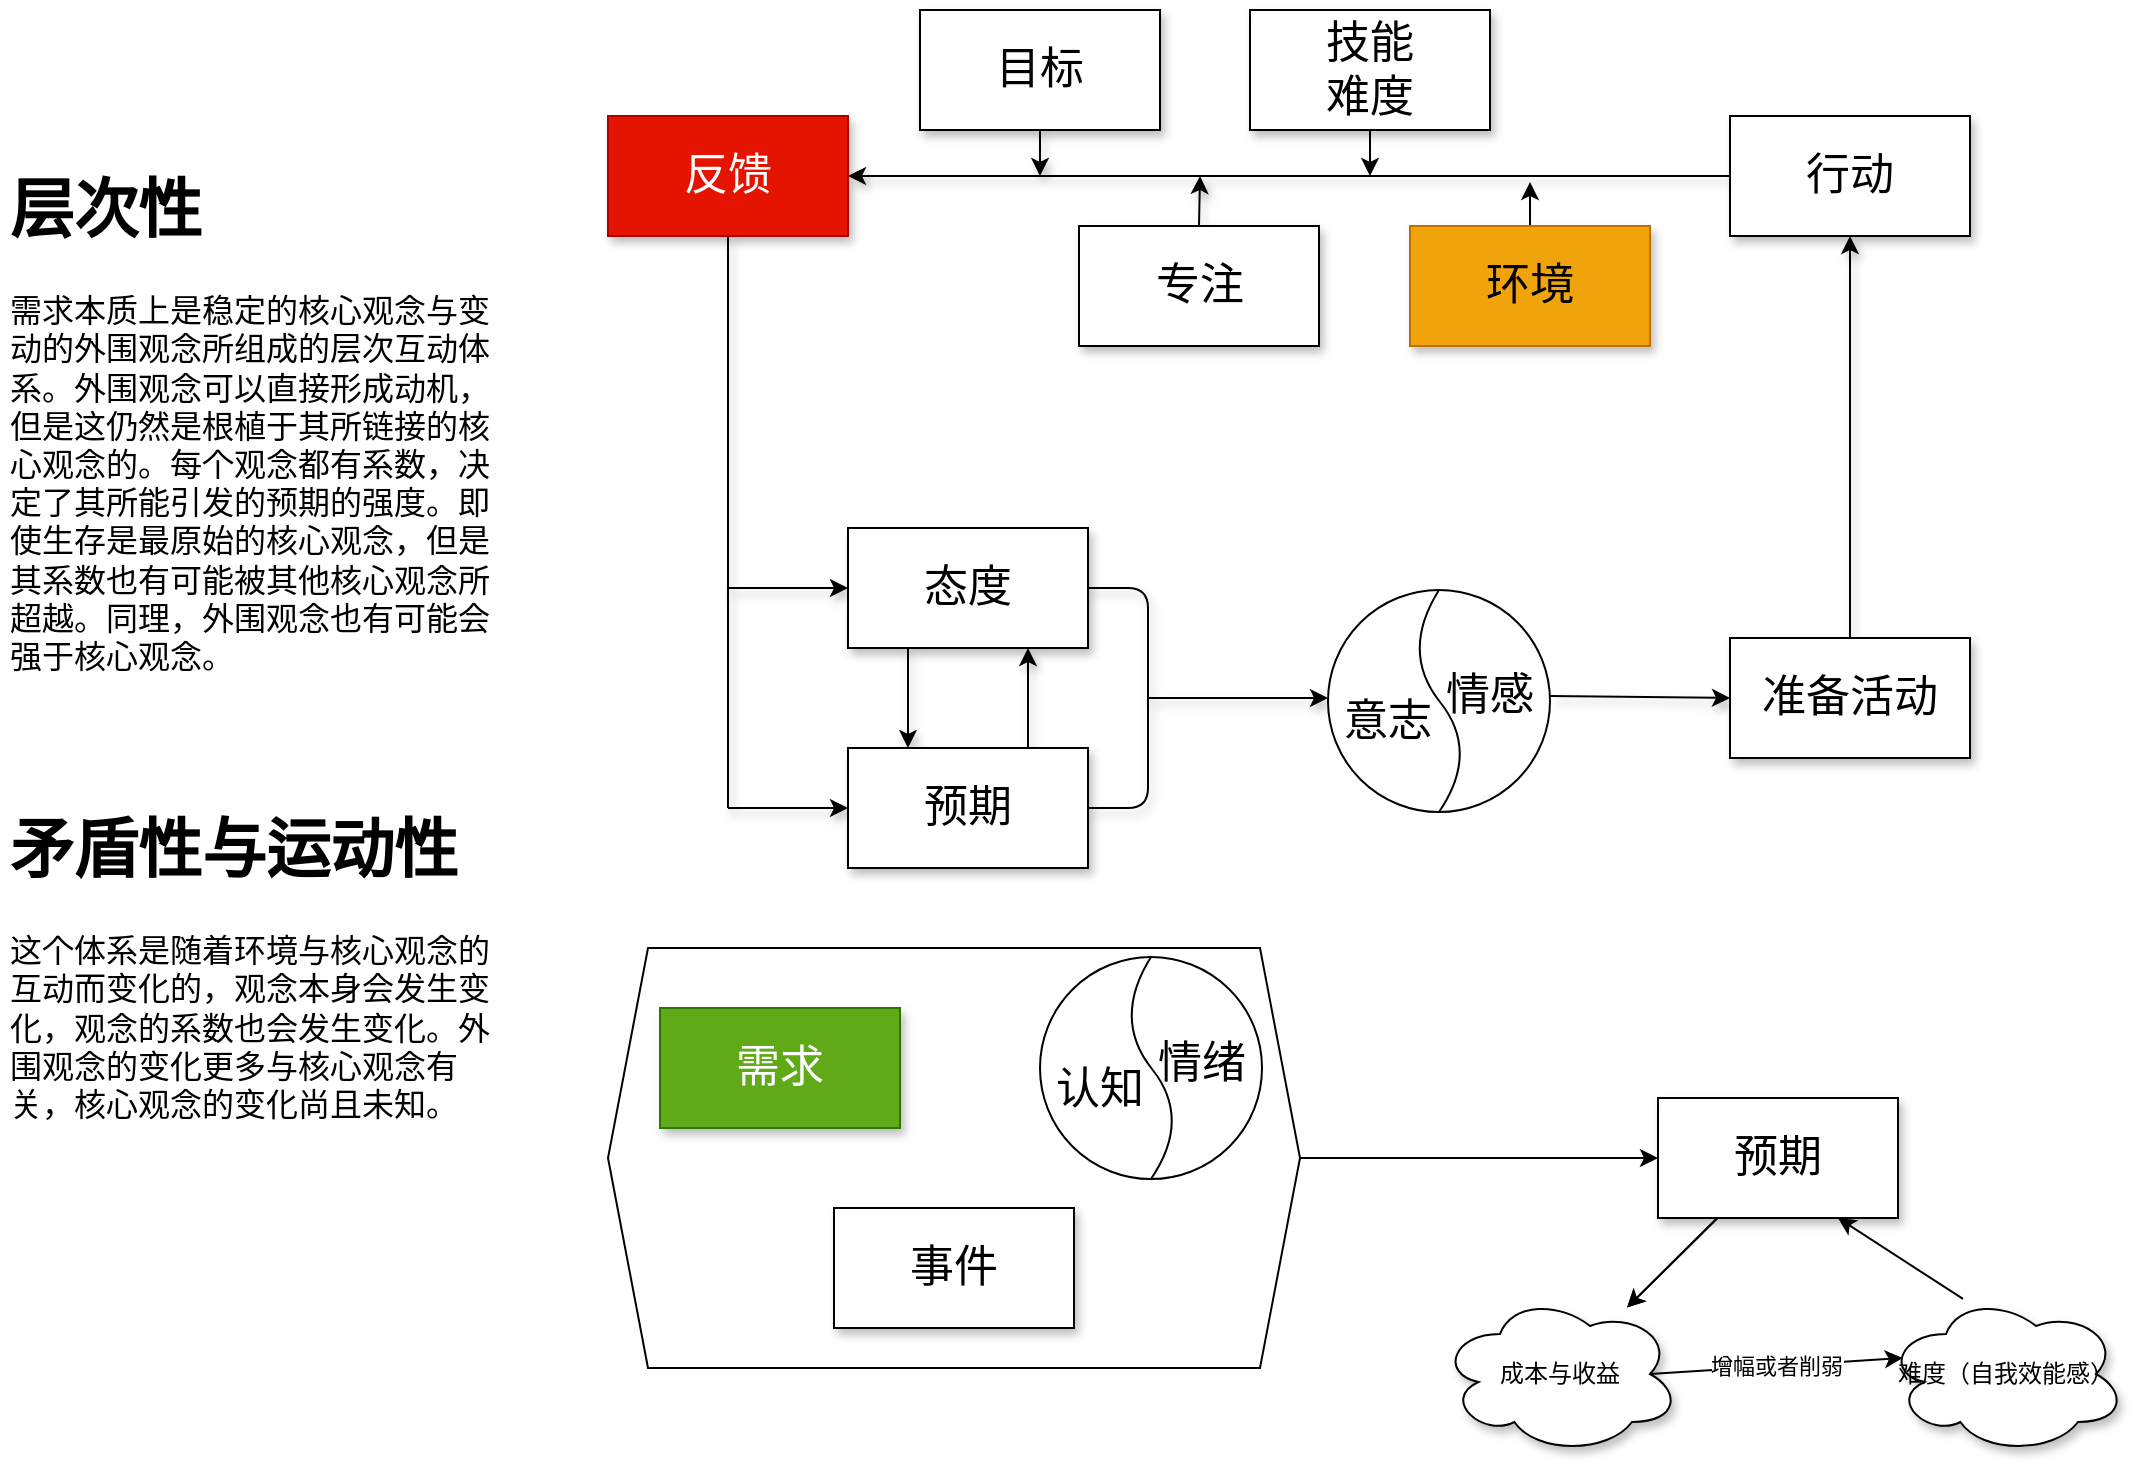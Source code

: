 <mxfile version="20.4.1" type="github">
  <diagram id="kPq2ntZRkkWAnAArJFhL" name="第 1 页">
    <mxGraphModel dx="1631" dy="991" grid="0" gridSize="10" guides="1" tooltips="1" connect="1" arrows="1" fold="1" page="1" pageScale="1" pageWidth="1169" pageHeight="827" background="none" math="0" shadow="0">
      <root>
        <mxCell id="0" />
        <mxCell id="1" parent="0" />
        <mxCell id="ibxlL6P6bhPAEz_x_jn9-12" value="" style="edgeStyle=none;orthogonalLoop=1;jettySize=auto;html=1;entryX=1;entryY=0.5;entryDx=0;entryDy=0;exitX=0;exitY=0.5;exitDx=0;exitDy=0;snapToPoint=0;fixDash=0;shadow=1;" parent="1" source="ibxlL6P6bhPAEz_x_jn9-11" target="ibxlL6P6bhPAEz_x_jn9-10" edge="1">
          <mxGeometry relative="1" as="geometry">
            <mxPoint x="706" y="117" as="sourcePoint" />
          </mxGeometry>
        </mxCell>
        <mxCell id="ibxlL6P6bhPAEz_x_jn9-32" style="edgeStyle=none;orthogonalLoop=1;jettySize=auto;html=1;exitX=0.5;exitY=1;exitDx=0;exitDy=0;endArrow=none;endFill=0;snapToPoint=0;fixDash=0;shadow=1;" parent="1" source="ibxlL6P6bhPAEz_x_jn9-10" edge="1">
          <mxGeometry relative="1" as="geometry">
            <mxPoint x="456" y="473" as="targetPoint" />
            <mxPoint x="456" y="103" as="sourcePoint" />
          </mxGeometry>
        </mxCell>
        <mxCell id="ibxlL6P6bhPAEz_x_jn9-10" value="&lt;font style=&quot;font-size: 22px&quot;&gt;反馈&lt;/font&gt;" style="whiteSpace=wrap;html=1;snapToPoint=0;fixDash=0;shadow=1;fillColor=#e51400;strokeColor=#B20000;fontColor=#ffffff;" parent="1" vertex="1">
          <mxGeometry x="396" y="127" width="120" height="60" as="geometry" />
        </mxCell>
        <mxCell id="ibxlL6P6bhPAEz_x_jn9-11" value="&lt;font style=&quot;font-size: 22px&quot;&gt;&lt;font style=&quot;font-size: 22px&quot;&gt;行&lt;/font&gt;&lt;font style=&quot;font-size: 22px&quot;&gt;动&lt;/font&gt;&lt;/font&gt;" style="whiteSpace=wrap;html=1;direction=east;snapToPoint=0;fixDash=0;shadow=1;glass=0;" parent="1" vertex="1">
          <mxGeometry x="957" y="127" width="120" height="60" as="geometry" />
        </mxCell>
        <mxCell id="ibxlL6P6bhPAEz_x_jn9-16" style="edgeStyle=none;orthogonalLoop=1;jettySize=auto;html=1;exitX=0.5;exitY=1;exitDx=0;exitDy=0;snapToPoint=0;fixDash=0;shadow=1;" parent="1" source="ibxlL6P6bhPAEz_x_jn9-13" edge="1">
          <mxGeometry relative="1" as="geometry">
            <mxPoint x="612" y="157" as="targetPoint" />
          </mxGeometry>
        </mxCell>
        <mxCell id="ibxlL6P6bhPAEz_x_jn9-13" value="&lt;font style=&quot;font-size: 22px&quot;&gt;目标&lt;/font&gt;" style="whiteSpace=wrap;html=1;snapToPoint=0;fixDash=0;shadow=1;" parent="1" vertex="1">
          <mxGeometry x="552" y="74" width="120" height="60" as="geometry" />
        </mxCell>
        <mxCell id="PvnQy5CXaOimZ1M_9s1F-1" style="edgeStyle=orthogonalEdgeStyle;rounded=0;orthogonalLoop=1;jettySize=auto;html=1;exitX=0.5;exitY=1;exitDx=0;exitDy=0;" parent="1" edge="1">
          <mxGeometry relative="1" as="geometry">
            <mxPoint x="777" y="157" as="targetPoint" />
            <mxPoint x="777" y="128" as="sourcePoint" />
          </mxGeometry>
        </mxCell>
        <mxCell id="ibxlL6P6bhPAEz_x_jn9-14" value="&lt;font style=&quot;font-size: 22px&quot;&gt;技能&lt;br&gt;难度&lt;/font&gt;" style="whiteSpace=wrap;html=1;snapToPoint=0;fixDash=0;shadow=1;" parent="1" vertex="1">
          <mxGeometry x="717" y="74" width="120" height="60" as="geometry" />
        </mxCell>
        <mxCell id="ibxlL6P6bhPAEz_x_jn9-18" style="edgeStyle=none;orthogonalLoop=1;jettySize=auto;html=1;exitX=0.5;exitY=0;exitDx=0;exitDy=0;snapToPoint=0;fixDash=0;shadow=1;" parent="1" source="ibxlL6P6bhPAEz_x_jn9-15" edge="1">
          <mxGeometry relative="1" as="geometry">
            <mxPoint x="692" y="157" as="targetPoint" />
          </mxGeometry>
        </mxCell>
        <mxCell id="ibxlL6P6bhPAEz_x_jn9-15" value="&lt;font style=&quot;font-size: 22px&quot;&gt;专注&lt;/font&gt;" style="whiteSpace=wrap;html=1;snapToPoint=0;fixDash=0;shadow=1;" parent="1" vertex="1">
          <mxGeometry x="631.5" y="182" width="120" height="60" as="geometry" />
        </mxCell>
        <mxCell id="ibxlL6P6bhPAEz_x_jn9-25" style="edgeStyle=none;orthogonalLoop=1;jettySize=auto;html=1;exitX=0.25;exitY=1;exitDx=0;exitDy=0;entryX=0.25;entryY=0;entryDx=0;entryDy=0;snapToPoint=0;fixDash=0;shadow=1;" parent="1" source="ibxlL6P6bhPAEz_x_jn9-19" target="ibxlL6P6bhPAEz_x_jn9-21" edge="1">
          <mxGeometry relative="1" as="geometry" />
        </mxCell>
        <mxCell id="ibxlL6P6bhPAEz_x_jn9-33" style="edgeStyle=none;orthogonalLoop=1;jettySize=auto;html=1;endArrow=classic;endFill=1;entryX=0;entryY=0.5;entryDx=0;entryDy=0;snapToPoint=0;fixDash=0;shadow=1;" parent="1" target="ibxlL6P6bhPAEz_x_jn9-19" edge="1">
          <mxGeometry relative="1" as="geometry">
            <mxPoint x="506" y="298" as="targetPoint" />
            <mxPoint x="456" y="363" as="sourcePoint" />
          </mxGeometry>
        </mxCell>
        <mxCell id="ibxlL6P6bhPAEz_x_jn9-19" value="&lt;span style=&quot;font-size: 22px&quot;&gt;态度&lt;br&gt;&lt;/span&gt;" style="whiteSpace=wrap;html=1;snapToPoint=0;fixDash=0;shadow=1;" parent="1" vertex="1">
          <mxGeometry x="516" y="333" width="120" height="60" as="geometry" />
        </mxCell>
        <mxCell id="ibxlL6P6bhPAEz_x_jn9-24" style="edgeStyle=none;orthogonalLoop=1;jettySize=auto;html=1;exitX=0.75;exitY=0;exitDx=0;exitDy=0;entryX=0.75;entryY=1;entryDx=0;entryDy=0;snapToPoint=0;fixDash=0;shadow=1;" parent="1" source="ibxlL6P6bhPAEz_x_jn9-21" target="ibxlL6P6bhPAEz_x_jn9-19" edge="1">
          <mxGeometry relative="1" as="geometry" />
        </mxCell>
        <mxCell id="ibxlL6P6bhPAEz_x_jn9-34" style="edgeStyle=none;orthogonalLoop=1;jettySize=auto;html=1;endArrow=classic;endFill=1;entryX=0;entryY=0.5;entryDx=0;entryDy=0;snapToPoint=0;fixDash=0;shadow=1;" parent="1" target="ibxlL6P6bhPAEz_x_jn9-21" edge="1">
          <mxGeometry relative="1" as="geometry">
            <mxPoint x="436" y="508" as="targetPoint" />
            <mxPoint x="456" y="473" as="sourcePoint" />
          </mxGeometry>
        </mxCell>
        <mxCell id="ibxlL6P6bhPAEz_x_jn9-21" value="&lt;font style=&quot;font-size: 22px&quot;&gt;预期&lt;/font&gt;" style="whiteSpace=wrap;html=1;snapToPoint=0;fixDash=0;shadow=1;" parent="1" vertex="1">
          <mxGeometry x="516" y="443" width="120" height="60" as="geometry" />
        </mxCell>
        <mxCell id="ibxlL6P6bhPAEz_x_jn9-30" style="edgeStyle=none;orthogonalLoop=1;jettySize=auto;html=1;entryX=0;entryY=0.5;entryDx=0;entryDy=0;startArrow=none;snapToPoint=0;fixDash=0;shadow=1;exitX=1;exitY=0.5;exitDx=0;exitDy=0;" parent="1" source="keqpm7v_gJoTvBz5cPvA-7" target="ibxlL6P6bhPAEz_x_jn9-26" edge="1">
          <mxGeometry relative="1" as="geometry">
            <mxPoint x="816" y="418" as="targetPoint" />
            <mxPoint x="876" y="418" as="sourcePoint" />
          </mxGeometry>
        </mxCell>
        <mxCell id="ibxlL6P6bhPAEz_x_jn9-31" style="edgeStyle=none;orthogonalLoop=1;jettySize=auto;html=1;exitX=0.5;exitY=0;exitDx=0;exitDy=0;entryX=0.5;entryY=1;entryDx=0;entryDy=0;snapToPoint=0;fixDash=0;shadow=1;" parent="1" source="ibxlL6P6bhPAEz_x_jn9-26" target="ibxlL6P6bhPAEz_x_jn9-11" edge="1">
          <mxGeometry relative="1" as="geometry" />
        </mxCell>
        <mxCell id="ibxlL6P6bhPAEz_x_jn9-26" value="&lt;font style=&quot;font-size: 22px&quot;&gt;准备活动&lt;/font&gt;" style="whiteSpace=wrap;html=1;snapToPoint=0;fixDash=0;shadow=1;" parent="1" vertex="1">
          <mxGeometry x="957" y="388" width="120" height="60" as="geometry" />
        </mxCell>
        <mxCell id="ibxlL6P6bhPAEz_x_jn9-29" value="" style="endArrow=none;html=1;exitX=1;exitY=0.5;exitDx=0;exitDy=0;entryX=1;entryY=0.5;entryDx=0;entryDy=0;snapToPoint=0;fixDash=0;shadow=1;" parent="1" source="ibxlL6P6bhPAEz_x_jn9-21" target="ibxlL6P6bhPAEz_x_jn9-19" edge="1">
          <mxGeometry width="50" height="50" relative="1" as="geometry">
            <mxPoint x="671" y="438" as="sourcePoint" />
            <mxPoint x="721" y="388" as="targetPoint" />
            <Array as="points">
              <mxPoint x="666" y="473" />
              <mxPoint x="666" y="363" />
            </Array>
          </mxGeometry>
        </mxCell>
        <mxCell id="ibxlL6P6bhPAEz_x_jn9-36" style="edgeStyle=none;orthogonalLoop=1;jettySize=auto;html=1;endArrow=classic;endFill=1;entryX=0;entryY=0.5;entryDx=0;entryDy=0;snapToPoint=0;fixDash=0;shadow=1;" parent="1" edge="1">
          <mxGeometry relative="1" as="geometry">
            <mxPoint x="756" y="418" as="targetPoint" />
            <mxPoint x="666" y="418" as="sourcePoint" />
          </mxGeometry>
        </mxCell>
        <mxCell id="dJDtyNAbK6uFxzYJcRhW-17" value="" style="edgeStyle=orthogonalEdgeStyle;rounded=0;orthogonalLoop=1;jettySize=auto;html=1;startArrow=none;startFill=0;endArrow=none;endFill=0;strokeColor=none;" parent="1" edge="1">
          <mxGeometry relative="1" as="geometry">
            <mxPoint x="816.059" y="448" as="sourcePoint" />
            <mxPoint x="737" y="481" as="targetPoint" />
          </mxGeometry>
        </mxCell>
        <mxCell id="2JWgwbIt5jw4n_CIhUtz-4" style="edgeStyle=none;rounded=0;orthogonalLoop=1;jettySize=auto;html=1;exitX=0.5;exitY=0;exitDx=0;exitDy=0;fontSize=22;" parent="1" source="2JWgwbIt5jw4n_CIhUtz-3" edge="1">
          <mxGeometry relative="1" as="geometry">
            <mxPoint x="857" y="160" as="targetPoint" />
          </mxGeometry>
        </mxCell>
        <mxCell id="2JWgwbIt5jw4n_CIhUtz-3" value="&lt;font style=&quot;font-size: 22px&quot;&gt;环境&lt;/font&gt;" style="whiteSpace=wrap;html=1;snapToPoint=0;fixDash=0;shadow=1;fillColor=#f0a30a;fontColor=#000000;strokeColor=#BD7000;" parent="1" vertex="1">
          <mxGeometry x="797" y="182" width="120" height="60" as="geometry" />
        </mxCell>
        <mxCell id="keqpm7v_gJoTvBz5cPvA-9" value="" style="group" parent="1" vertex="1" connectable="0">
          <mxGeometry x="756" y="364" width="111" height="111" as="geometry" />
        </mxCell>
        <mxCell id="keqpm7v_gJoTvBz5cPvA-4" value="" style="ellipse;whiteSpace=wrap;html=1;aspect=fixed;fontSize=22;" parent="keqpm7v_gJoTvBz5cPvA-9" vertex="1">
          <mxGeometry width="111" height="111" as="geometry" />
        </mxCell>
        <mxCell id="keqpm7v_gJoTvBz5cPvA-5" value="" style="curved=1;endArrow=none;html=1;rounded=0;fontSize=22;entryX=0.5;entryY=0;entryDx=0;entryDy=0;exitX=0.5;exitY=1;exitDx=0;exitDy=0;endFill=0;" parent="keqpm7v_gJoTvBz5cPvA-9" source="keqpm7v_gJoTvBz5cPvA-4" target="keqpm7v_gJoTvBz5cPvA-4" edge="1">
          <mxGeometry width="50" height="50" relative="1" as="geometry">
            <mxPoint x="16" y="80.5" as="sourcePoint" />
            <mxPoint x="66" y="30.5" as="targetPoint" />
            <Array as="points">
              <mxPoint x="76" y="81" />
              <mxPoint x="36" y="31" />
            </Array>
          </mxGeometry>
        </mxCell>
        <mxCell id="keqpm7v_gJoTvBz5cPvA-6" value="意志" style="text;html=1;strokeColor=none;fillColor=none;align=center;verticalAlign=middle;whiteSpace=wrap;rounded=0;fontSize=22;" parent="keqpm7v_gJoTvBz5cPvA-9" vertex="1">
          <mxGeometry y="51" width="60" height="30" as="geometry" />
        </mxCell>
        <mxCell id="keqpm7v_gJoTvBz5cPvA-7" value="情感" style="text;html=1;strokeColor=none;fillColor=none;align=center;verticalAlign=middle;whiteSpace=wrap;rounded=0;fontSize=22;" parent="keqpm7v_gJoTvBz5cPvA-9" vertex="1">
          <mxGeometry x="51" y="38" width="60" height="30" as="geometry" />
        </mxCell>
        <mxCell id="bU09pMdGOBnbswOLhoOm-2" value="" style="rounded=0;orthogonalLoop=1;jettySize=auto;html=1;" parent="1" source="lbbJXawMjLOiKPOYFRqx-16" target="bU09pMdGOBnbswOLhoOm-1" edge="1">
          <mxGeometry relative="1" as="geometry" />
        </mxCell>
        <mxCell id="bU09pMdGOBnbswOLhoOm-3" value="" style="edgeStyle=none;rounded=0;orthogonalLoop=1;jettySize=auto;html=1;" parent="1" source="lbbJXawMjLOiKPOYFRqx-16" target="bU09pMdGOBnbswOLhoOm-1" edge="1">
          <mxGeometry relative="1" as="geometry" />
        </mxCell>
        <mxCell id="bU09pMdGOBnbswOLhoOm-5" style="edgeStyle=none;rounded=0;orthogonalLoop=1;jettySize=auto;html=1;exitX=0.75;exitY=1;exitDx=0;exitDy=0;entryX=0.321;entryY=0.031;entryDx=0;entryDy=0;entryPerimeter=0;startArrow=classic;startFill=1;endArrow=none;endFill=0;" parent="1" source="lbbJXawMjLOiKPOYFRqx-16" target="bU09pMdGOBnbswOLhoOm-4" edge="1">
          <mxGeometry relative="1" as="geometry" />
        </mxCell>
        <mxCell id="lbbJXawMjLOiKPOYFRqx-16" value="&lt;font style=&quot;font-size: 22px&quot;&gt;预期&lt;/font&gt;" style="whiteSpace=wrap;html=1;snapToPoint=0;fixDash=0;shadow=1;" parent="1" vertex="1">
          <mxGeometry x="921" y="618" width="120" height="60" as="geometry" />
        </mxCell>
        <mxCell id="lbbJXawMjLOiKPOYFRqx-26" value="" style="group;opacity=0;fillColor=none;" parent="1" vertex="1" connectable="0">
          <mxGeometry x="396" y="543" width="346" height="210" as="geometry" />
        </mxCell>
        <mxCell id="lbbJXawMjLOiKPOYFRqx-25" value="" style="shape=hexagon;perimeter=hexagonPerimeter2;whiteSpace=wrap;html=1;fixedSize=1;" parent="lbbJXawMjLOiKPOYFRqx-26" vertex="1">
          <mxGeometry width="346" height="210" as="geometry" />
        </mxCell>
        <mxCell id="ibxlL6P6bhPAEz_x_jn9-38" value="&lt;font style=&quot;font-size: 22px&quot;&gt;需求&lt;/font&gt;" style="whiteSpace=wrap;html=1;snapToPoint=0;fixDash=0;shadow=1;fillColor=#60a917;fontColor=#ffffff;strokeColor=#2D7600;" parent="lbbJXawMjLOiKPOYFRqx-26" vertex="1">
          <mxGeometry x="26" y="30" width="120" height="60" as="geometry" />
        </mxCell>
        <mxCell id="dJDtyNAbK6uFxzYJcRhW-5" value="&lt;font style=&quot;font-size: 22px&quot;&gt;事件&lt;br&gt;&lt;/font&gt;" style="whiteSpace=wrap;html=1;snapToPoint=0;fixDash=0;shadow=1;" parent="lbbJXawMjLOiKPOYFRqx-26" vertex="1">
          <mxGeometry x="113" y="130" width="120" height="60" as="geometry" />
        </mxCell>
        <mxCell id="keqpm7v_gJoTvBz5cPvA-18" value="" style="group" parent="lbbJXawMjLOiKPOYFRqx-26" vertex="1" connectable="0">
          <mxGeometry x="216" y="4.5" width="111" height="111" as="geometry" />
        </mxCell>
        <mxCell id="keqpm7v_gJoTvBz5cPvA-14" value="" style="ellipse;whiteSpace=wrap;html=1;aspect=fixed;fontSize=22;" parent="keqpm7v_gJoTvBz5cPvA-18" vertex="1">
          <mxGeometry width="111" height="111" as="geometry" />
        </mxCell>
        <mxCell id="lbbJXawMjLOiKPOYFRqx-20" value="" style="group" parent="keqpm7v_gJoTvBz5cPvA-18" vertex="1" connectable="0">
          <mxGeometry y="31" width="111" height="50" as="geometry" />
        </mxCell>
        <mxCell id="keqpm7v_gJoTvBz5cPvA-16" value="认知" style="text;html=1;strokeColor=none;fillColor=none;align=center;verticalAlign=middle;whiteSpace=wrap;rounded=0;fontSize=22;" parent="lbbJXawMjLOiKPOYFRqx-20" vertex="1">
          <mxGeometry y="20" width="60" height="30" as="geometry" />
        </mxCell>
        <mxCell id="keqpm7v_gJoTvBz5cPvA-17" value="情绪" style="text;html=1;strokeColor=none;fillColor=none;align=center;verticalAlign=middle;whiteSpace=wrap;rounded=0;fontSize=22;" parent="lbbJXawMjLOiKPOYFRqx-20" vertex="1">
          <mxGeometry x="51" y="7" width="60" height="30" as="geometry" />
        </mxCell>
        <mxCell id="keqpm7v_gJoTvBz5cPvA-15" value="" style="curved=1;endArrow=none;html=1;rounded=0;fontSize=22;entryX=0.5;entryY=0;entryDx=0;entryDy=0;exitX=0.5;exitY=1;exitDx=0;exitDy=0;endFill=0;" parent="keqpm7v_gJoTvBz5cPvA-18" source="keqpm7v_gJoTvBz5cPvA-14" target="keqpm7v_gJoTvBz5cPvA-14" edge="1">
          <mxGeometry width="50" height="50" relative="1" as="geometry">
            <mxPoint x="-588" y="-379.5" as="sourcePoint" />
            <mxPoint x="-538" y="-429.5" as="targetPoint" />
            <Array as="points">
              <mxPoint x="76" y="81" />
              <mxPoint x="36" y="31" />
            </Array>
          </mxGeometry>
        </mxCell>
        <mxCell id="lbbJXawMjLOiKPOYFRqx-27" style="edgeStyle=orthogonalEdgeStyle;rounded=0;orthogonalLoop=1;jettySize=auto;html=1;exitX=1;exitY=0.5;exitDx=0;exitDy=0;entryX=0;entryY=0.5;entryDx=0;entryDy=0;" parent="1" source="lbbJXawMjLOiKPOYFRqx-25" target="lbbJXawMjLOiKPOYFRqx-16" edge="1">
          <mxGeometry relative="1" as="geometry" />
        </mxCell>
        <mxCell id="lbbJXawMjLOiKPOYFRqx-36" value="&lt;h1&gt;层次性&lt;/h1&gt;&lt;p&gt;&lt;span style=&quot;text-align: center;&quot;&gt;需求本质上是稳定的核心观念与变动的外围观念所组成的层次互动体系。外围观念可以直接形成动机，但是这仍然是根植于其所链接的核心观念的。每个观念都有系数，决定了其所能引发的预期的强度。即使生存是最原始的核心观念，但是其系数也有可能被其他核心观念所超越。同理，外围观念也有可能会强于核心观念。&lt;/span&gt;&lt;/p&gt;" style="text;html=1;strokeColor=none;fillColor=none;spacing=5;spacingTop=-20;whiteSpace=wrap;overflow=hidden;rounded=0;fontSize=16;opacity=0;" parent="1" vertex="1">
          <mxGeometry x="92" y="144" width="260.5" height="281" as="geometry" />
        </mxCell>
        <mxCell id="lbbJXawMjLOiKPOYFRqx-37" value="&lt;h1&gt;矛盾性与运动性&lt;/h1&gt;&lt;p&gt;&lt;span style=&quot;text-align: center;&quot;&gt;这个体系是随着环境与核心观念的互动而变化的，观念本身会发生变化，观念的系数也会发生变化。外围观念的变化更多与核心观念有关，核心观念的变化尚且未知。&lt;/span&gt;&lt;br&gt;&lt;/p&gt;" style="text;html=1;strokeColor=none;fillColor=none;spacing=5;spacingTop=-20;whiteSpace=wrap;overflow=hidden;rounded=0;fontSize=16;opacity=0;" parent="1" vertex="1">
          <mxGeometry x="92" y="464" width="250.5" height="180" as="geometry" />
        </mxCell>
        <mxCell id="bU09pMdGOBnbswOLhoOm-6" value="增幅或者削弱" style="edgeStyle=none;rounded=0;orthogonalLoop=1;jettySize=auto;html=1;exitX=0.875;exitY=0.5;exitDx=0;exitDy=0;exitPerimeter=0;entryX=0.07;entryY=0.4;entryDx=0;entryDy=0;entryPerimeter=0;" parent="1" source="bU09pMdGOBnbswOLhoOm-1" target="bU09pMdGOBnbswOLhoOm-4" edge="1">
          <mxGeometry relative="1" as="geometry" />
        </mxCell>
        <mxCell id="bU09pMdGOBnbswOLhoOm-1" value="成本与收益" style="ellipse;shape=cloud;whiteSpace=wrap;html=1;shadow=1;" parent="1" vertex="1">
          <mxGeometry x="812" y="716" width="120" height="80" as="geometry" />
        </mxCell>
        <mxCell id="bU09pMdGOBnbswOLhoOm-4" value="难度（自我效能感）" style="ellipse;shape=cloud;whiteSpace=wrap;html=1;shadow=1;" parent="1" vertex="1">
          <mxGeometry x="1035" y="716" width="120" height="80" as="geometry" />
        </mxCell>
      </root>
    </mxGraphModel>
  </diagram>
</mxfile>

